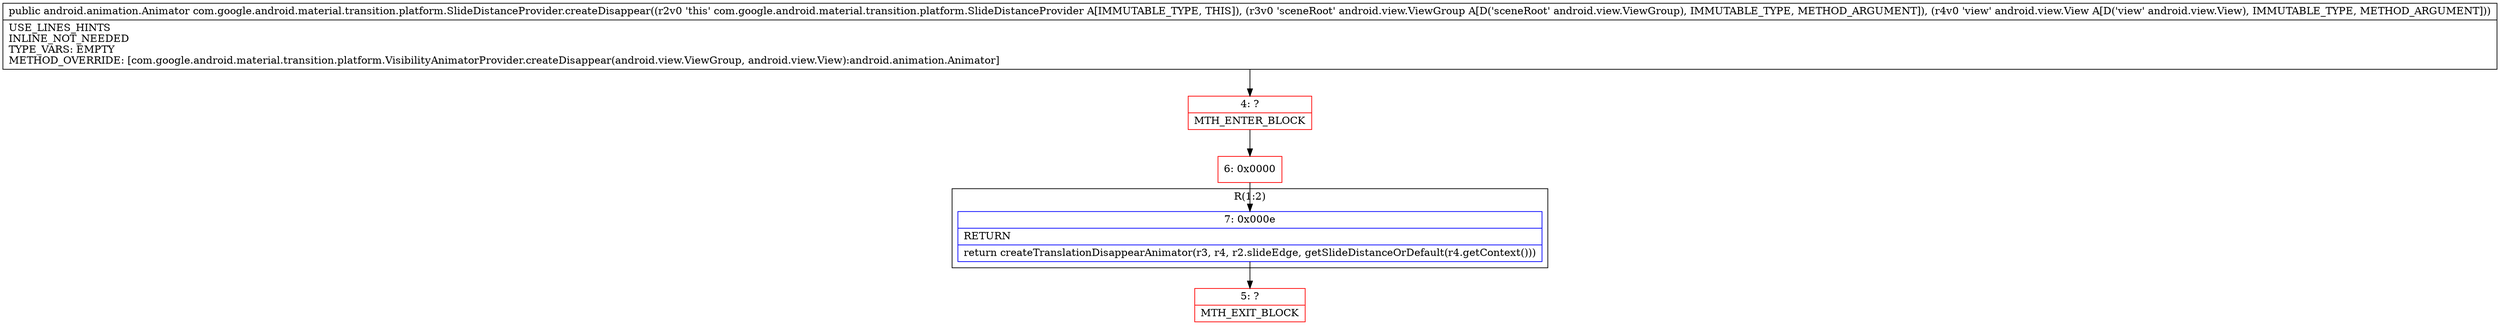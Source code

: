 digraph "CFG forcom.google.android.material.transition.platform.SlideDistanceProvider.createDisappear(Landroid\/view\/ViewGroup;Landroid\/view\/View;)Landroid\/animation\/Animator;" {
subgraph cluster_Region_370255817 {
label = "R(1:2)";
node [shape=record,color=blue];
Node_7 [shape=record,label="{7\:\ 0x000e|RETURN\l|return createTranslationDisappearAnimator(r3, r4, r2.slideEdge, getSlideDistanceOrDefault(r4.getContext()))\l}"];
}
Node_4 [shape=record,color=red,label="{4\:\ ?|MTH_ENTER_BLOCK\l}"];
Node_6 [shape=record,color=red,label="{6\:\ 0x0000}"];
Node_5 [shape=record,color=red,label="{5\:\ ?|MTH_EXIT_BLOCK\l}"];
MethodNode[shape=record,label="{public android.animation.Animator com.google.android.material.transition.platform.SlideDistanceProvider.createDisappear((r2v0 'this' com.google.android.material.transition.platform.SlideDistanceProvider A[IMMUTABLE_TYPE, THIS]), (r3v0 'sceneRoot' android.view.ViewGroup A[D('sceneRoot' android.view.ViewGroup), IMMUTABLE_TYPE, METHOD_ARGUMENT]), (r4v0 'view' android.view.View A[D('view' android.view.View), IMMUTABLE_TYPE, METHOD_ARGUMENT]))  | USE_LINES_HINTS\lINLINE_NOT_NEEDED\lTYPE_VARS: EMPTY\lMETHOD_OVERRIDE: [com.google.android.material.transition.platform.VisibilityAnimatorProvider.createDisappear(android.view.ViewGroup, android.view.View):android.animation.Animator]\l}"];
MethodNode -> Node_4;Node_7 -> Node_5;
Node_4 -> Node_6;
Node_6 -> Node_7;
}

